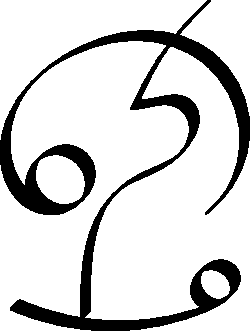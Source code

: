 pen slanty = makepen(slant(1.0)*xscale(0.333)*circle((0,0),2.5));
//***RECURVE*** path bolt = (40,55)..{S+SW}(5,5){E}..(30,5)..{SW}(-20,-100);
path bolt = (40,55)..{S+SW}(5,5){E}..(30,5)..(20,-25)..(0,-35)::{S}(-20,-100);
path big_curve = (-25,-25)..(-35,-15)..(-25,-5)..(-15,-15)..(-25,-25)..(-25,25)..(25,25)..(25,-25);
path small_curl = (0,0)..(100,0)..(110,10)..(100,20)..(90,10)..(100,0);
draw(bolt, slanty);
draw(shift(5,-10)*scale(1.5)*big_curve, slanty);
draw(shift(-55,-95)*small_curl, slanty);
